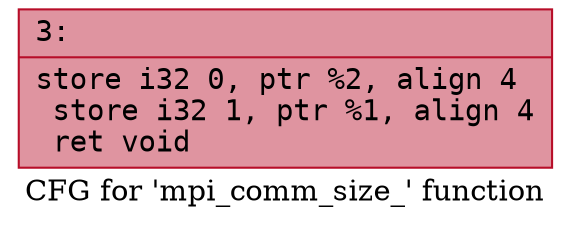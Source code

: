 digraph "CFG for 'mpi_comm_size_' function" {
	label="CFG for 'mpi_comm_size_' function";

	Node0x5560a31bf710 [shape=record,color="#b70d28ff", style=filled, fillcolor="#b70d2870" fontname="Courier",label="{3:\l|  store i32 0, ptr %2, align 4\l  store i32 1, ptr %1, align 4\l  ret void\l}"];
}
